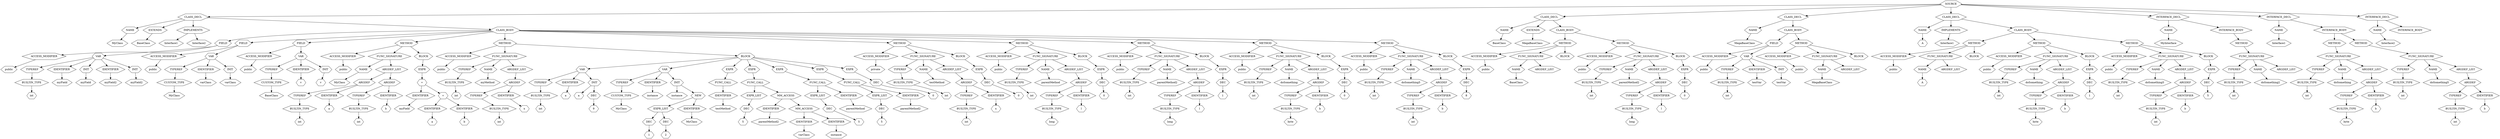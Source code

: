 digraph Tree {
    node [shape=hexagon];
    node_0 [label="SOURCE"]
    node_0 -> node_1;
    node_1 [label="CLASS_DECL"]
    node_1 -> node_2;
    node_2 [label="NAME"]
    node_2 -> node_3;
    node_3 [label="MyClass"]
    node_1 -> node_4;
    node_4 [label="EXTENDS"]
    node_4 -> node_5;
    node_5 [label="BaseClass"]
    node_1 -> node_6;
    node_6 [label="IMPLEMENTS"]
    node_6 -> node_7;
    node_7 [label="Interface1"]
    node_6 -> node_8;
    node_8 [label="Interface2"]
    node_1 -> node_9;
    node_9 [label="CLASS_BODY"]
    node_9 -> node_10;
    node_10 [label="FIELD"]
    node_10 -> node_11;
    node_11 [label="ACCESS_MODIFIER"]
    node_11 -> node_12;
    node_12 [label="public"]
    node_10 -> node_13;
    node_13 [label="VAR"]
    node_13 -> node_14;
    node_14 [label="TYPEREF"]
    node_14 -> node_15;
    node_15 [label="BUILTIN_TYPE"]
    node_15 -> node_16;
    node_16 [label="int"]
    node_13 -> node_17;
    node_17 [label="IDENTIFIER"]
    node_17 -> node_18;
    node_18 [label="myField"]
    node_13 -> node_19;
    node_19 [label="INIT"]
    node_19 -> node_20;
    node_20 [label="myField"]
    node_13 -> node_21;
    node_21 [label="IDENTIFIER"]
    node_21 -> node_22;
    node_22 [label="myField2"]
    node_13 -> node_23;
    node_23 [label="INIT"]
    node_23 -> node_24;
    node_24 [label="myField2"]
    node_9 -> node_25;
    node_25 [label="FIELD"]
    node_25 -> node_26;
    node_26 [label="ACCESS_MODIFIER"]
    node_26 -> node_27;
    node_27 [label="public"]
    node_25 -> node_28;
    node_28 [label="VAR"]
    node_28 -> node_29;
    node_29 [label="TYPEREF"]
    node_29 -> node_30;
    node_30 [label="CUSTOM_TYPE"]
    node_30 -> node_31;
    node_31 [label="MyClass"]
    node_28 -> node_32;
    node_32 [label="IDENTIFIER"]
    node_32 -> node_33;
    node_33 [label="varClass"]
    node_28 -> node_34;
    node_34 [label="INIT"]
    node_34 -> node_35;
    node_35 [label="varClass"]
    node_9 -> node_36;
    node_36 [label="FIELD"]
    node_36 -> node_37;
    node_37 [label="ACCESS_MODIFIER"]
    node_37 -> node_38;
    node_38 [label="public"]
    node_36 -> node_39;
    node_39 [label="VAR"]
    node_39 -> node_40;
    node_40 [label="TYPEREF"]
    node_40 -> node_41;
    node_41 [label="CUSTOM_TYPE"]
    node_41 -> node_42;
    node_42 [label="BaseClass"]
    node_39 -> node_43;
    node_43 [label="IDENTIFIER"]
    node_43 -> node_44;
    node_44 [label="v"]
    node_39 -> node_45;
    node_45 [label="INIT"]
    node_45 -> node_46;
    node_46 [label="v"]
    node_9 -> node_47;
    node_47 [label="METHOD"]
    node_47 -> node_48;
    node_48 [label="ACCESS_MODIFIER"]
    node_48 -> node_49;
    node_49 [label="public"]
    node_47 -> node_50;
    node_50 [label="FUNC_SIGNATURE"]
    node_50 -> node_51;
    node_51 [label="NAME"]
    node_51 -> node_52;
    node_52 [label="MyClass"]
    node_50 -> node_53;
    node_53 [label="ARGDEF_LIST"]
    node_53 -> node_54;
    node_54 [label="ARGDEF"]
    node_54 -> node_55;
    node_55 [label="TYPEREF"]
    node_55 -> node_56;
    node_56 [label="BUILTIN_TYPE"]
    node_56 -> node_57;
    node_57 [label="int"]
    node_54 -> node_58;
    node_58 [label="IDENTIFIER"]
    node_58 -> node_59;
    node_59 [label="a"]
    node_53 -> node_60;
    node_60 [label="ARGDEF"]
    node_60 -> node_61;
    node_61 [label="TYPEREF"]
    node_61 -> node_62;
    node_62 [label="BUILTIN_TYPE"]
    node_62 -> node_63;
    node_63 [label="int"]
    node_60 -> node_64;
    node_64 [label="IDENTIFIER"]
    node_64 -> node_65;
    node_65 [label="b"]
    node_47 -> node_66;
    node_66 [label="BLOCK"]
    node_66 -> node_67;
    node_67 [label="EXPR"]
    node_67 -> node_68;
    node_68 [label="="]
    node_68 -> node_69;
    node_69 [label="IDENTIFIER"]
    node_69 -> node_70;
    node_70 [label="myField"]
    node_68 -> node_71;
    node_71 [label="+"]
    node_71 -> node_72;
    node_72 [label="IDENTIFIER"]
    node_72 -> node_73;
    node_73 [label="a"]
    node_71 -> node_74;
    node_74 [label="IDENTIFIER"]
    node_74 -> node_75;
    node_75 [label="b"]
    node_9 -> node_76;
    node_76 [label="METHOD"]
    node_76 -> node_77;
    node_77 [label="ACCESS_MODIFIER"]
    node_77 -> node_78;
    node_78 [label="public"]
    node_76 -> node_79;
    node_79 [label="FUNC_SIGNATURE"]
    node_79 -> node_80;
    node_80 [label="TYPEREF"]
    node_80 -> node_81;
    node_81 [label="BUILTIN_TYPE"]
    node_81 -> node_82;
    node_82 [label="int"]
    node_79 -> node_83;
    node_83 [label="NAME"]
    node_83 -> node_84;
    node_84 [label="myMethod"]
    node_79 -> node_85;
    node_85 [label="ARGDEF_LIST"]
    node_85 -> node_86;
    node_86 [label="ARGDEF"]
    node_86 -> node_87;
    node_87 [label="TYPEREF"]
    node_87 -> node_88;
    node_88 [label="BUILTIN_TYPE"]
    node_88 -> node_89;
    node_89 [label="int"]
    node_86 -> node_90;
    node_90 [label="IDENTIFIER"]
    node_90 -> node_91;
    node_91 [label="x"]
    node_76 -> node_92;
    node_92 [label="BLOCK"]
    node_92 -> node_93;
    node_93 [label="VAR"]
    node_93 -> node_94;
    node_94 [label="TYPEREF"]
    node_94 -> node_95;
    node_95 [label="BUILTIN_TYPE"]
    node_95 -> node_96;
    node_96 [label="int"]
    node_93 -> node_97;
    node_97 [label="IDENTIFIER"]
    node_97 -> node_98;
    node_98 [label="a"]
    node_93 -> node_99;
    node_99 [label="INIT"]
    node_99 -> node_100;
    node_100 [label="a"]
    node_99 -> node_101;
    node_101 [label="DEC"]
    node_101 -> node_102;
    node_102 [label="9"]
    node_92 -> node_103;
    node_103 [label="VAR"]
    node_103 -> node_104;
    node_104 [label="TYPEREF"]
    node_104 -> node_105;
    node_105 [label="CUSTOM_TYPE"]
    node_105 -> node_106;
    node_106 [label="MyClass"]
    node_103 -> node_107;
    node_107 [label="IDENTIFIER"]
    node_107 -> node_108;
    node_108 [label="instance"]
    node_103 -> node_109;
    node_109 [label="INIT"]
    node_109 -> node_110;
    node_110 [label="instance"]
    node_109 -> node_111;
    node_111 [label="NEW"]
    node_111 -> node_112;
    node_112 [label="EXPR_LIST"]
    node_112 -> node_113;
    node_113 [label="DEC"]
    node_113 -> node_114;
    node_114 [label="1"]
    node_112 -> node_115;
    node_115 [label="DEC"]
    node_115 -> node_116;
    node_116 [label="2"]
    node_111 -> node_117;
    node_117 [label="IDENTIFIER"]
    node_117 -> node_118;
    node_118 [label="MyClass"]
    node_92 -> node_119;
    node_119 [label="EXPR"]
    node_119 -> node_120;
    node_120 [label="FUNC_CALL"]
    node_120 -> node_121;
    node_121 [label="IDENTIFIER"]
    node_121 -> node_122;
    node_122 [label="testMethod"]
    node_92 -> node_123;
    node_123 [label="EXPR"]
    node_123 -> node_124;
    node_124 [label="FUNC_CALL"]
    node_124 -> node_125;
    node_125 [label="EXPR_LIST"]
    node_125 -> node_126;
    node_126 [label="DEC"]
    node_126 -> node_127;
    node_127 [label="5"]
    node_124 -> node_128;
    node_128 [label="MM_ACCESS"]
    node_128 -> node_129;
    node_129 [label="IDENTIFIER"]
    node_129 -> node_130;
    node_130 [label="parentMethod2"]
    node_128 -> node_131;
    node_131 [label="MM_ACCESS"]
    node_131 -> node_132;
    node_132 [label="IDENTIFIER"]
    node_132 -> node_133;
    node_133 [label="varClass"]
    node_131 -> node_134;
    node_134 [label="IDENTIFIER"]
    node_134 -> node_135;
    node_135 [label="instance"]
    node_92 -> node_136;
    node_136 [label="EXPR"]
    node_136 -> node_137;
    node_137 [label="FUNC_CALL"]
    node_137 -> node_138;
    node_138 [label="EXPR_LIST"]
    node_138 -> node_139;
    node_139 [label="DEC"]
    node_139 -> node_140;
    node_140 [label="5"]
    node_137 -> node_141;
    node_141 [label="IDENTIFIER"]
    node_141 -> node_142;
    node_142 [label="parentMethod"]
    node_92 -> node_143;
    node_143 [label="EXPR"]
    node_143 -> node_144;
    node_144 [label="FUNC_CALL"]
    node_144 -> node_145;
    node_145 [label="EXPR_LIST"]
    node_145 -> node_146;
    node_146 [label="DEC"]
    node_146 -> node_147;
    node_147 [label="5"]
    node_144 -> node_148;
    node_148 [label="IDENTIFIER"]
    node_148 -> node_149;
    node_149 [label="parentMethod2"]
    node_92 -> node_150;
    node_150 [label="EXPR"]
    node_150 -> node_151;
    node_151 [label="DEC"]
    node_151 -> node_152;
    node_152 [label="0"]
    node_9 -> node_153;
    node_153 [label="METHOD"]
    node_153 -> node_154;
    node_154 [label="ACCESS_MODIFIER"]
    node_154 -> node_155;
    node_155 [label="private"]
    node_153 -> node_156;
    node_156 [label="FUNC_SIGNATURE"]
    node_156 -> node_157;
    node_157 [label="TYPEREF"]
    node_157 -> node_158;
    node_158 [label="BUILTIN_TYPE"]
    node_158 -> node_159;
    node_159 [label="int"]
    node_156 -> node_160;
    node_160 [label="NAME"]
    node_160 -> node_161;
    node_161 [label="testMethod"]
    node_156 -> node_162;
    node_162 [label="ARGDEF_LIST"]
    node_162 -> node_163;
    node_163 [label="ARGDEF"]
    node_163 -> node_164;
    node_164 [label="TYPEREF"]
    node_164 -> node_165;
    node_165 [label="BUILTIN_TYPE"]
    node_165 -> node_166;
    node_166 [label="int"]
    node_163 -> node_167;
    node_167 [label="IDENTIFIER"]
    node_167 -> node_168;
    node_168 [label="x"]
    node_153 -> node_169;
    node_169 [label="BLOCK"]
    node_169 -> node_170;
    node_170 [label="EXPR"]
    node_170 -> node_171;
    node_171 [label="DEC"]
    node_171 -> node_172;
    node_172 [label="0"]
    node_9 -> node_173;
    node_173 [label="METHOD"]
    node_173 -> node_174;
    node_174 [label="ACCESS_MODIFIER"]
    node_174 -> node_175;
    node_175 [label="public"]
    node_173 -> node_176;
    node_176 [label="FUNC_SIGNATURE"]
    node_176 -> node_177;
    node_177 [label="TYPEREF"]
    node_177 -> node_178;
    node_178 [label="BUILTIN_TYPE"]
    node_178 -> node_179;
    node_179 [label="int"]
    node_176 -> node_180;
    node_180 [label="NAME"]
    node_180 -> node_181;
    node_181 [label="parentMethod"]
    node_176 -> node_182;
    node_182 [label="ARGDEF_LIST"]
    node_182 -> node_183;
    node_183 [label="ARGDEF"]
    node_183 -> node_184;
    node_184 [label="TYPEREF"]
    node_184 -> node_185;
    node_185 [label="BUILTIN_TYPE"]
    node_185 -> node_186;
    node_186 [label="long"]
    node_183 -> node_187;
    node_187 [label="IDENTIFIER"]
    node_187 -> node_188;
    node_188 [label="l"]
    node_173 -> node_189;
    node_189 [label="BLOCK"]
    node_189 -> node_190;
    node_190 [label="EXPR"]
    node_190 -> node_191;
    node_191 [label="DEC"]
    node_191 -> node_192;
    node_192 [label="0"]
    node_9 -> node_193;
    node_193 [label="METHOD"]
    node_193 -> node_194;
    node_194 [label="ACCESS_MODIFIER"]
    node_194 -> node_195;
    node_195 [label="public"]
    node_193 -> node_196;
    node_196 [label="FUNC_SIGNATURE"]
    node_196 -> node_197;
    node_197 [label="TYPEREF"]
    node_197 -> node_198;
    node_198 [label="BUILTIN_TYPE"]
    node_198 -> node_199;
    node_199 [label="int"]
    node_196 -> node_200;
    node_200 [label="NAME"]
    node_200 -> node_201;
    node_201 [label="parentMethod2"]
    node_196 -> node_202;
    node_202 [label="ARGDEF_LIST"]
    node_202 -> node_203;
    node_203 [label="ARGDEF"]
    node_203 -> node_204;
    node_204 [label="TYPEREF"]
    node_204 -> node_205;
    node_205 [label="BUILTIN_TYPE"]
    node_205 -> node_206;
    node_206 [label="long"]
    node_203 -> node_207;
    node_207 [label="IDENTIFIER"]
    node_207 -> node_208;
    node_208 [label="l"]
    node_193 -> node_209;
    node_209 [label="BLOCK"]
    node_209 -> node_210;
    node_210 [label="EXPR"]
    node_210 -> node_211;
    node_211 [label="DEC"]
    node_211 -> node_212;
    node_212 [label="1"]
    node_9 -> node_213;
    node_213 [label="METHOD"]
    node_213 -> node_214;
    node_214 [label="ACCESS_MODIFIER"]
    node_214 -> node_215;
    node_215 [label="public"]
    node_213 -> node_216;
    node_216 [label="FUNC_SIGNATURE"]
    node_216 -> node_217;
    node_217 [label="TYPEREF"]
    node_217 -> node_218;
    node_218 [label="BUILTIN_TYPE"]
    node_218 -> node_219;
    node_219 [label="int"]
    node_216 -> node_220;
    node_220 [label="NAME"]
    node_220 -> node_221;
    node_221 [label="doSomething"]
    node_216 -> node_222;
    node_222 [label="ARGDEF_LIST"]
    node_222 -> node_223;
    node_223 [label="ARGDEF"]
    node_223 -> node_224;
    node_224 [label="TYPEREF"]
    node_224 -> node_225;
    node_225 [label="BUILTIN_TYPE"]
    node_225 -> node_226;
    node_226 [label="byte"]
    node_223 -> node_227;
    node_227 [label="IDENTIFIER"]
    node_227 -> node_228;
    node_228 [label="b"]
    node_213 -> node_229;
    node_229 [label="BLOCK"]
    node_229 -> node_230;
    node_230 [label="EXPR"]
    node_230 -> node_231;
    node_231 [label="DEC"]
    node_231 -> node_232;
    node_232 [label="0"]
    node_9 -> node_233;
    node_233 [label="METHOD"]
    node_233 -> node_234;
    node_234 [label="ACCESS_MODIFIER"]
    node_234 -> node_235;
    node_235 [label="public"]
    node_233 -> node_236;
    node_236 [label="FUNC_SIGNATURE"]
    node_236 -> node_237;
    node_237 [label="TYPEREF"]
    node_237 -> node_238;
    node_238 [label="BUILTIN_TYPE"]
    node_238 -> node_239;
    node_239 [label="int"]
    node_236 -> node_240;
    node_240 [label="NAME"]
    node_240 -> node_241;
    node_241 [label="doSomething5"]
    node_236 -> node_242;
    node_242 [label="ARGDEF_LIST"]
    node_242 -> node_243;
    node_243 [label="ARGDEF"]
    node_243 -> node_244;
    node_244 [label="TYPEREF"]
    node_244 -> node_245;
    node_245 [label="BUILTIN_TYPE"]
    node_245 -> node_246;
    node_246 [label="int"]
    node_243 -> node_247;
    node_247 [label="IDENTIFIER"]
    node_247 -> node_248;
    node_248 [label="b"]
    node_233 -> node_249;
    node_249 [label="BLOCK"]
    node_249 -> node_250;
    node_250 [label="EXPR"]
    node_250 -> node_251;
    node_251 [label="DEC"]
    node_251 -> node_252;
    node_252 [label="8"]
    node_0 -> node_253;
    node_253 [label="CLASS_DECL"]
    node_253 -> node_254;
    node_254 [label="NAME"]
    node_254 -> node_255;
    node_255 [label="BaseClass"]
    node_253 -> node_256;
    node_256 [label="EXTENDS"]
    node_256 -> node_257;
    node_257 [label="MegaBaseClass"]
    node_253 -> node_258;
    node_258 [label="CLASS_BODY"]
    node_258 -> node_259;
    node_259 [label="METHOD"]
    node_259 -> node_260;
    node_260 [label="ACCESS_MODIFIER"]
    node_260 -> node_261;
    node_261 [label="public"]
    node_259 -> node_262;
    node_262 [label="FUNC_SIGNATURE"]
    node_262 -> node_263;
    node_263 [label="NAME"]
    node_263 -> node_264;
    node_264 [label="BaseClass"]
    node_262 -> node_265;
    node_265 [label="ARGDEF_LIST"]
    node_259 -> node_266;
    node_266 [label="BLOCK"]
    node_258 -> node_267;
    node_267 [label="METHOD"]
    node_267 -> node_268;
    node_268 [label="ACCESS_MODIFIER"]
    node_268 -> node_269;
    node_269 [label="public"]
    node_267 -> node_270;
    node_270 [label="FUNC_SIGNATURE"]
    node_270 -> node_271;
    node_271 [label="TYPEREF"]
    node_271 -> node_272;
    node_272 [label="BUILTIN_TYPE"]
    node_272 -> node_273;
    node_273 [label="int"]
    node_270 -> node_274;
    node_274 [label="NAME"]
    node_274 -> node_275;
    node_275 [label="parentMethod2"]
    node_270 -> node_276;
    node_276 [label="ARGDEF_LIST"]
    node_276 -> node_277;
    node_277 [label="ARGDEF"]
    node_277 -> node_278;
    node_278 [label="TYPEREF"]
    node_278 -> node_279;
    node_279 [label="BUILTIN_TYPE"]
    node_279 -> node_280;
    node_280 [label="long"]
    node_277 -> node_281;
    node_281 [label="IDENTIFIER"]
    node_281 -> node_282;
    node_282 [label="l"]
    node_267 -> node_283;
    node_283 [label="BLOCK"]
    node_283 -> node_284;
    node_284 [label="EXPR"]
    node_284 -> node_285;
    node_285 [label="DEC"]
    node_285 -> node_286;
    node_286 [label="0"]
    node_0 -> node_287;
    node_287 [label="CLASS_DECL"]
    node_287 -> node_288;
    node_288 [label="NAME"]
    node_288 -> node_289;
    node_289 [label="MegaBaseClass"]
    node_287 -> node_290;
    node_290 [label="CLASS_BODY"]
    node_290 -> node_291;
    node_291 [label="FIELD"]
    node_291 -> node_292;
    node_292 [label="ACCESS_MODIFIER"]
    node_292 -> node_293;
    node_293 [label="public"]
    node_291 -> node_294;
    node_294 [label="VAR"]
    node_294 -> node_295;
    node_295 [label="TYPEREF"]
    node_295 -> node_296;
    node_296 [label="BUILTIN_TYPE"]
    node_296 -> node_297;
    node_297 [label="int"]
    node_294 -> node_298;
    node_298 [label="IDENTIFIER"]
    node_298 -> node_299;
    node_299 [label="testVar"]
    node_294 -> node_300;
    node_300 [label="INIT"]
    node_300 -> node_301;
    node_301 [label="testVar"]
    node_290 -> node_302;
    node_302 [label="METHOD"]
    node_302 -> node_303;
    node_303 [label="ACCESS_MODIFIER"]
    node_303 -> node_304;
    node_304 [label="public"]
    node_302 -> node_305;
    node_305 [label="FUNC_SIGNATURE"]
    node_305 -> node_306;
    node_306 [label="NAME"]
    node_306 -> node_307;
    node_307 [label="MegaBaseClass"]
    node_305 -> node_308;
    node_308 [label="ARGDEF_LIST"]
    node_302 -> node_309;
    node_309 [label="BLOCK"]
    node_0 -> node_310;
    node_310 [label="CLASS_DECL"]
    node_310 -> node_311;
    node_311 [label="NAME"]
    node_311 -> node_312;
    node_312 [label="A"]
    node_310 -> node_313;
    node_313 [label="IMPLEMENTS"]
    node_313 -> node_314;
    node_314 [label="Interface1"]
    node_310 -> node_315;
    node_315 [label="CLASS_BODY"]
    node_315 -> node_316;
    node_316 [label="METHOD"]
    node_316 -> node_317;
    node_317 [label="ACCESS_MODIFIER"]
    node_317 -> node_318;
    node_318 [label="public"]
    node_316 -> node_319;
    node_319 [label="FUNC_SIGNATURE"]
    node_319 -> node_320;
    node_320 [label="NAME"]
    node_320 -> node_321;
    node_321 [label="A"]
    node_319 -> node_322;
    node_322 [label="ARGDEF_LIST"]
    node_316 -> node_323;
    node_323 [label="BLOCK"]
    node_315 -> node_324;
    node_324 [label="METHOD"]
    node_324 -> node_325;
    node_325 [label="ACCESS_MODIFIER"]
    node_325 -> node_326;
    node_326 [label="public"]
    node_324 -> node_327;
    node_327 [label="FUNC_SIGNATURE"]
    node_327 -> node_328;
    node_328 [label="TYPEREF"]
    node_328 -> node_329;
    node_329 [label="BUILTIN_TYPE"]
    node_329 -> node_330;
    node_330 [label="int"]
    node_327 -> node_331;
    node_331 [label="NAME"]
    node_331 -> node_332;
    node_332 [label="doSomething"]
    node_327 -> node_333;
    node_333 [label="ARGDEF_LIST"]
    node_333 -> node_334;
    node_334 [label="ARGDEF"]
    node_334 -> node_335;
    node_335 [label="TYPEREF"]
    node_335 -> node_336;
    node_336 [label="BUILTIN_TYPE"]
    node_336 -> node_337;
    node_337 [label="byte"]
    node_334 -> node_338;
    node_338 [label="IDENTIFIER"]
    node_338 -> node_339;
    node_339 [label="b"]
    node_324 -> node_340;
    node_340 [label="BLOCK"]
    node_340 -> node_341;
    node_341 [label="EXPR"]
    node_341 -> node_342;
    node_342 [label="DEC"]
    node_342 -> node_343;
    node_343 [label="1"]
    node_315 -> node_344;
    node_344 [label="METHOD"]
    node_344 -> node_345;
    node_345 [label="ACCESS_MODIFIER"]
    node_345 -> node_346;
    node_346 [label="public"]
    node_344 -> node_347;
    node_347 [label="FUNC_SIGNATURE"]
    node_347 -> node_348;
    node_348 [label="TYPEREF"]
    node_348 -> node_349;
    node_349 [label="BUILTIN_TYPE"]
    node_349 -> node_350;
    node_350 [label="int"]
    node_347 -> node_351;
    node_351 [label="NAME"]
    node_351 -> node_352;
    node_352 [label="doSomething5"]
    node_347 -> node_353;
    node_353 [label="ARGDEF_LIST"]
    node_353 -> node_354;
    node_354 [label="ARGDEF"]
    node_354 -> node_355;
    node_355 [label="TYPEREF"]
    node_355 -> node_356;
    node_356 [label="BUILTIN_TYPE"]
    node_356 -> node_357;
    node_357 [label="int"]
    node_354 -> node_358;
    node_358 [label="IDENTIFIER"]
    node_358 -> node_359;
    node_359 [label="b"]
    node_344 -> node_360;
    node_360 [label="BLOCK"]
    node_360 -> node_361;
    node_361 [label="EXPR"]
    node_361 -> node_362;
    node_362 [label="DEC"]
    node_362 -> node_363;
    node_363 [label="5"]
    node_0 -> node_364;
    node_364 [label="INTERFACE_DECL"]
    node_364 -> node_365;
    node_365 [label="NAME"]
    node_365 -> node_366;
    node_366 [label="MyInterface"]
    node_364 -> node_367;
    node_367 [label="INTERFACE_BODY"]
    node_367 -> node_368;
    node_368 [label="METHOD"]
    node_368 -> node_369;
    node_369 [label="FUNC_SIGNATURE"]
    node_369 -> node_370;
    node_370 [label="TYPEREF"]
    node_370 -> node_371;
    node_371 [label="BUILTIN_TYPE"]
    node_371 -> node_372;
    node_372 [label="int"]
    node_369 -> node_373;
    node_373 [label="NAME"]
    node_373 -> node_374;
    node_374 [label="doSomething2"]
    node_369 -> node_375;
    node_375 [label="ARGDEF_LIST"]
    node_0 -> node_376;
    node_376 [label="INTERFACE_DECL"]
    node_376 -> node_377;
    node_377 [label="NAME"]
    node_377 -> node_378;
    node_378 [label="Interface1"]
    node_376 -> node_379;
    node_379 [label="INTERFACE_BODY"]
    node_379 -> node_380;
    node_380 [label="METHOD"]
    node_380 -> node_381;
    node_381 [label="FUNC_SIGNATURE"]
    node_381 -> node_382;
    node_382 [label="TYPEREF"]
    node_382 -> node_383;
    node_383 [label="BUILTIN_TYPE"]
    node_383 -> node_384;
    node_384 [label="int"]
    node_381 -> node_385;
    node_385 [label="NAME"]
    node_385 -> node_386;
    node_386 [label="doSomething"]
    node_381 -> node_387;
    node_387 [label="ARGDEF_LIST"]
    node_387 -> node_388;
    node_388 [label="ARGDEF"]
    node_388 -> node_389;
    node_389 [label="TYPEREF"]
    node_389 -> node_390;
    node_390 [label="BUILTIN_TYPE"]
    node_390 -> node_391;
    node_391 [label="byte"]
    node_388 -> node_392;
    node_392 [label="IDENTIFIER"]
    node_392 -> node_393;
    node_393 [label="b"]
    node_379 -> node_394;
    node_394 [label="METHOD"]
    node_394 -> node_395;
    node_395 [label="FUNC_SIGNATURE"]
    node_395 -> node_396;
    node_396 [label="TYPEREF"]
    node_396 -> node_397;
    node_397 [label="BUILTIN_TYPE"]
    node_397 -> node_398;
    node_398 [label="int"]
    node_395 -> node_399;
    node_399 [label="NAME"]
    node_399 -> node_400;
    node_400 [label="doSomething5"]
    node_395 -> node_401;
    node_401 [label="ARGDEF_LIST"]
    node_401 -> node_402;
    node_402 [label="ARGDEF"]
    node_402 -> node_403;
    node_403 [label="TYPEREF"]
    node_403 -> node_404;
    node_404 [label="BUILTIN_TYPE"]
    node_404 -> node_405;
    node_405 [label="int"]
    node_402 -> node_406;
    node_406 [label="IDENTIFIER"]
    node_406 -> node_407;
    node_407 [label="b"]
    node_0 -> node_408;
    node_408 [label="INTERFACE_DECL"]
    node_408 -> node_409;
    node_409 [label="NAME"]
    node_409 -> node_410;
    node_410 [label="Interface2"]
    node_408 -> node_411;
    node_411 [label="INTERFACE_BODY"]
}
